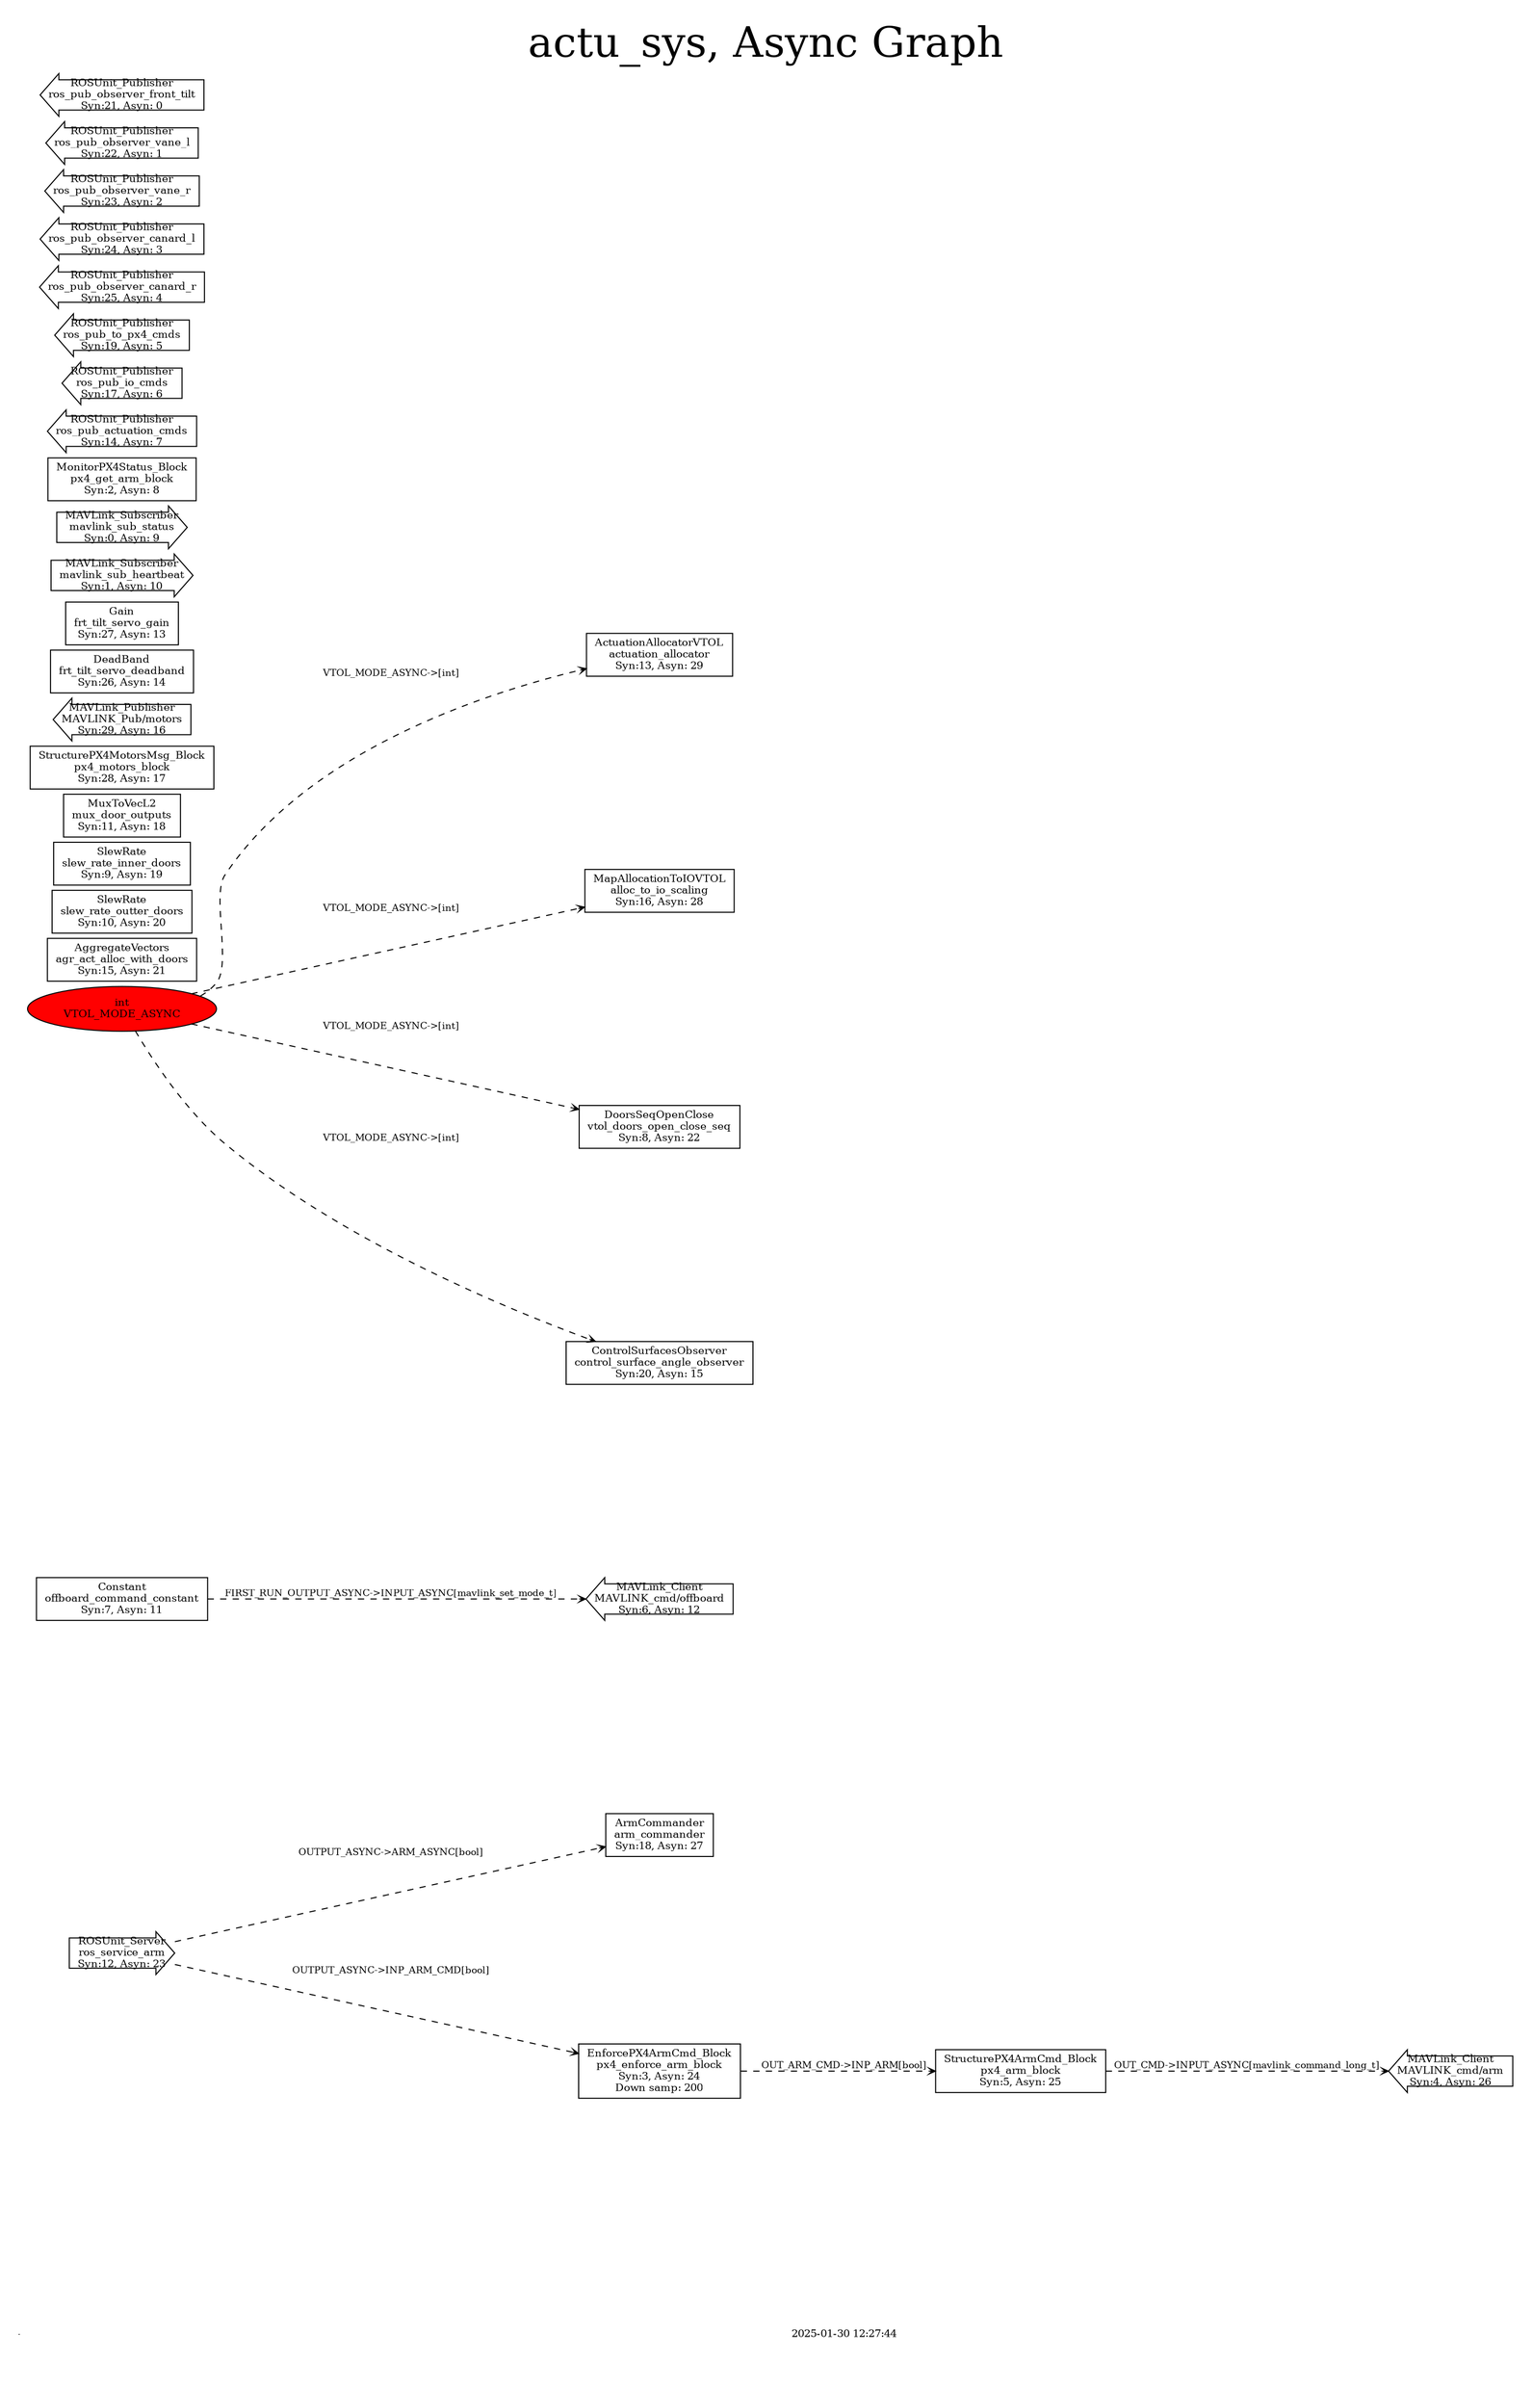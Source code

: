 digraph G {
// Node for the image
node [shape=none, label="", width=0, height=0];
// Image node
imageNode [image="Media/as_built_rotated.png", width=1.0, height=1.0, fixedsize=true];
// Invisible subgraph to help with positioning
subgraph cluster0 {
label = "";
style = invis; // Makes this subgraph invisible
// Invisible node to help position the image node
invisNode [shape=point, width=0, height=0, label=""];
// Text node
textNode [label="2025-01-30 12:27:44", shape=plaintext, fontsize=10];
// Positioning nodes
invisNode -> imageNode [style=invis]; // Makes the edge invisible
imageNode -> textNode [style=invis]; // Connects image node to text node with invisible edge
}
{rank=source;invisNode;}
label="actu_sys, Async Graph"
labelloc="t"
;fontsize=40;
rankdir="LR"
graph[center=true, margin=0.2, nodesep=1.5, ranksep=0.15]
node[ shape=box,fontsize=10]
edge[weight=1.2,arrowsize=0.6, arrowhead=vee,fontsize=9]
  3 -> 2 [label="OUTPUT_ASYNC->ARM_ASYNC[bool]",style="dashed"];
  14 -> 15 [label="FIRST_RUN_OUTPUT_ASYNC->INPUT_ASYNC[mavlink_set_mode_t]",style="dashed"];
  3 -> 21 [label="OUTPUT_ASYNC->INP_ARM_CMD[bool]",style="dashed"];
  21 -> 16 [label="OUT_ARM_CMD->INP_ARM[bool]",style="dashed"];
  16 -> 17 [label="OUT_CMD->INPUT_ASYNC[mavlink_command_long_t]",style="dashed"];
  30 -> 0 [label="VTOL_MODE_ASYNC->[int]",style="dashed"];
  30 -> 1 [label="VTOL_MODE_ASYNC->[int]",style="dashed"];
  30 -> 4 [label="VTOL_MODE_ASYNC->[int]",style="dashed"];
  30 -> 11 [label="VTOL_MODE_ASYNC->[int]",style="dashed"];
  0[label="ActuationAllocatorVTOL\nactuation_allocator\nSyn:13, Asyn: 29", shape=box];
  1[label="MapAllocationToIOVTOL\nalloc_to_io_scaling\nSyn:16, Asyn: 28", shape=box];
  2[label="ArmCommander\narm_commander\nSyn:18, Asyn: 27", shape=box];
  3[label="ROSUnit_Server\nros_service_arm\nSyn:12, Asyn: 23", shape=rarrow];
  4[label="DoorsSeqOpenClose\nvtol_doors_open_close_seq\nSyn:8, Asyn: 22", shape=box];
  5[label="AggregateVectors\nagr_act_alloc_with_doors\nSyn:15, Asyn: 21", shape=box];
  6[label="SlewRate\nslew_rate_outter_doors\nSyn:10, Asyn: 20", shape=box];
  7[label="SlewRate\nslew_rate_inner_doors\nSyn:9, Asyn: 19", shape=box];
  8[label="MuxToVecL2\nmux_door_outputs\nSyn:11, Asyn: 18", shape=box];
  9[label="StructurePX4MotorsMsg_Block\npx4_motors_block\nSyn:28, Asyn: 17", shape=box];
  10[label="MAVLink_Publisher\nMAVLINK_Pub/motors\nSyn:29, Asyn: 16", shape=larrow];
  11[label="ControlSurfacesObserver\ncontrol_surface_angle_observer\nSyn:20, Asyn: 15", shape=box];
  12[label="DeadBand\nfrt_tilt_servo_deadband\nSyn:26, Asyn: 14", shape=box];
  13[label="Gain\nfrt_tilt_servo_gain\nSyn:27, Asyn: 13", shape=box];
  14[label="Constant\noffboard_command_constant\nSyn:7, Asyn: 11", shape=box];
  15[label="MAVLink_Client\nMAVLINK_cmd/offboard\nSyn:6, Asyn: 12", shape=larrow];
  16[label="StructurePX4ArmCmd_Block\npx4_arm_block\nSyn:5, Asyn: 25", shape=box];
  17[label="MAVLink_Client\nMAVLINK_cmd/arm\nSyn:4, Asyn: 26", shape=larrow];
  18[label="MAVLink_Subscriber\nmavlink_sub_heartbeat\nSyn:1, Asyn: 10", shape=rarrow];
  19[label="MAVLink_Subscriber\nmavlink_sub_status\nSyn:0, Asyn: 9", shape=rarrow];
  20[label="MonitorPX4Status_Block\npx4_get_arm_block\nSyn:2, Asyn: 8", shape=box];
  21[label="EnforcePX4ArmCmd_Block\npx4_enforce_arm_block\nSyn:3, Asyn: 24\nDown samp: 200", shape=box];
  22[label="ROSUnit_Publisher\nros_pub_actuation_cmds\nSyn:14, Asyn: 7", shape=larrow];
  23[label="ROSUnit_Publisher\nros_pub_io_cmds\nSyn:17, Asyn: 6", shape=larrow];
  24[label="ROSUnit_Publisher\nros_pub_to_px4_cmds\nSyn:19, Asyn: 5", shape=larrow];
  25[label="ROSUnit_Publisher\nros_pub_observer_canard_r\nSyn:25, Asyn: 4", shape=larrow];
  26[label="ROSUnit_Publisher\nros_pub_observer_canard_l\nSyn:24, Asyn: 3", shape=larrow];
  27[label="ROSUnit_Publisher\nros_pub_observer_vane_r\nSyn:23, Asyn: 2", shape=larrow];
  28[label="ROSUnit_Publisher\nros_pub_observer_vane_l\nSyn:22, Asyn: 1", shape=larrow];
  29[label="ROSUnit_Publisher\nros_pub_observer_front_tilt\nSyn:21, Asyn: 0", shape=larrow];
  30[style=filled,fillcolor=red,label="int\nVTOL_MODE_ASYNC", shape=ellipse];
}
